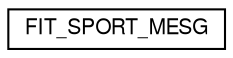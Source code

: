 digraph "Graphical Class Hierarchy"
{
  edge [fontname="FreeSans",fontsize="10",labelfontname="FreeSans",labelfontsize="10"];
  node [fontname="FreeSans",fontsize="10",shape=record];
  rankdir="LR";
  Node1 [label="FIT_SPORT_MESG",height=0.2,width=0.4,color="black", fillcolor="white", style="filled",URL="$struct_f_i_t___s_p_o_r_t___m_e_s_g.html"];
}
